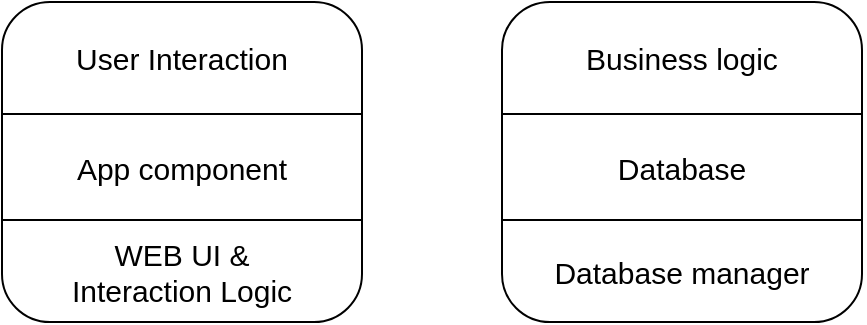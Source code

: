 <mxfile version="22.0.8" type="device">
  <diagram name="Page-1" id="k8KH6ZU_ZVLD5zQ14IFu">
    <mxGraphModel dx="903" dy="503" grid="1" gridSize="10" guides="1" tooltips="1" connect="1" arrows="1" fold="1" page="1" pageScale="1" pageWidth="850" pageHeight="1100" math="0" shadow="0">
      <root>
        <mxCell id="0" />
        <mxCell id="1" parent="0" />
        <mxCell id="Xtnf5ydTFZkf34_EIFsx-1" value="" style="rounded=1;whiteSpace=wrap;html=1;" vertex="1" parent="1">
          <mxGeometry x="230" y="200" width="180" height="160" as="geometry" />
        </mxCell>
        <mxCell id="Xtnf5ydTFZkf34_EIFsx-5" value="" style="endArrow=none;html=1;rounded=0;exitX=0;exitY=0.25;exitDx=0;exitDy=0;entryX=1;entryY=0.25;entryDx=0;entryDy=0;" edge="1" parent="1">
          <mxGeometry width="50" height="50" relative="1" as="geometry">
            <mxPoint x="230" y="256" as="sourcePoint" />
            <mxPoint x="410" y="256" as="targetPoint" />
          </mxGeometry>
        </mxCell>
        <mxCell id="Xtnf5ydTFZkf34_EIFsx-6" value="" style="endArrow=none;html=1;rounded=0;exitX=0;exitY=0.25;exitDx=0;exitDy=0;" edge="1" parent="1">
          <mxGeometry width="50" height="50" relative="1" as="geometry">
            <mxPoint x="230" y="309" as="sourcePoint" />
            <mxPoint x="410" y="309" as="targetPoint" />
          </mxGeometry>
        </mxCell>
        <mxCell id="Xtnf5ydTFZkf34_EIFsx-7" value="User Interaction" style="text;html=1;strokeColor=none;fillColor=none;align=center;verticalAlign=middle;whiteSpace=wrap;rounded=0;fontSize=15;" vertex="1" parent="1">
          <mxGeometry x="255" y="213" width="130" height="30" as="geometry" />
        </mxCell>
        <mxCell id="Xtnf5ydTFZkf34_EIFsx-8" value="App component" style="text;html=1;strokeColor=none;fillColor=none;align=center;verticalAlign=middle;whiteSpace=wrap;rounded=0;fontSize=15;" vertex="1" parent="1">
          <mxGeometry x="255" y="268" width="130" height="30" as="geometry" />
        </mxCell>
        <mxCell id="Xtnf5ydTFZkf34_EIFsx-9" value="WEB UI &amp;amp; Interaction Logic" style="text;html=1;strokeColor=none;fillColor=none;align=center;verticalAlign=middle;whiteSpace=wrap;rounded=0;fontSize=15;" vertex="1" parent="1">
          <mxGeometry x="255" y="320" width="130" height="30" as="geometry" />
        </mxCell>
        <mxCell id="Xtnf5ydTFZkf34_EIFsx-10" value="" style="rounded=1;whiteSpace=wrap;html=1;" vertex="1" parent="1">
          <mxGeometry x="480" y="200" width="180" height="160" as="geometry" />
        </mxCell>
        <mxCell id="Xtnf5ydTFZkf34_EIFsx-11" value="" style="endArrow=none;html=1;rounded=0;exitX=0;exitY=0.25;exitDx=0;exitDy=0;entryX=1;entryY=0.25;entryDx=0;entryDy=0;" edge="1" parent="1">
          <mxGeometry width="50" height="50" relative="1" as="geometry">
            <mxPoint x="480" y="256" as="sourcePoint" />
            <mxPoint x="660" y="256" as="targetPoint" />
          </mxGeometry>
        </mxCell>
        <mxCell id="Xtnf5ydTFZkf34_EIFsx-12" value="" style="endArrow=none;html=1;rounded=0;exitX=0;exitY=0.25;exitDx=0;exitDy=0;" edge="1" parent="1">
          <mxGeometry width="50" height="50" relative="1" as="geometry">
            <mxPoint x="480" y="309" as="sourcePoint" />
            <mxPoint x="660" y="309" as="targetPoint" />
          </mxGeometry>
        </mxCell>
        <mxCell id="Xtnf5ydTFZkf34_EIFsx-13" value="Business logic" style="text;html=1;strokeColor=none;fillColor=none;align=center;verticalAlign=middle;whiteSpace=wrap;rounded=0;fontSize=15;" vertex="1" parent="1">
          <mxGeometry x="505" y="213" width="130" height="30" as="geometry" />
        </mxCell>
        <mxCell id="Xtnf5ydTFZkf34_EIFsx-14" value="Database" style="text;html=1;strokeColor=none;fillColor=none;align=center;verticalAlign=middle;whiteSpace=wrap;rounded=0;fontSize=15;" vertex="1" parent="1">
          <mxGeometry x="505" y="268" width="130" height="30" as="geometry" />
        </mxCell>
        <mxCell id="Xtnf5ydTFZkf34_EIFsx-15" value="Database manager" style="text;html=1;strokeColor=none;fillColor=none;align=center;verticalAlign=middle;whiteSpace=wrap;rounded=0;fontSize=15;" vertex="1" parent="1">
          <mxGeometry x="505" y="320" width="130" height="30" as="geometry" />
        </mxCell>
      </root>
    </mxGraphModel>
  </diagram>
</mxfile>
